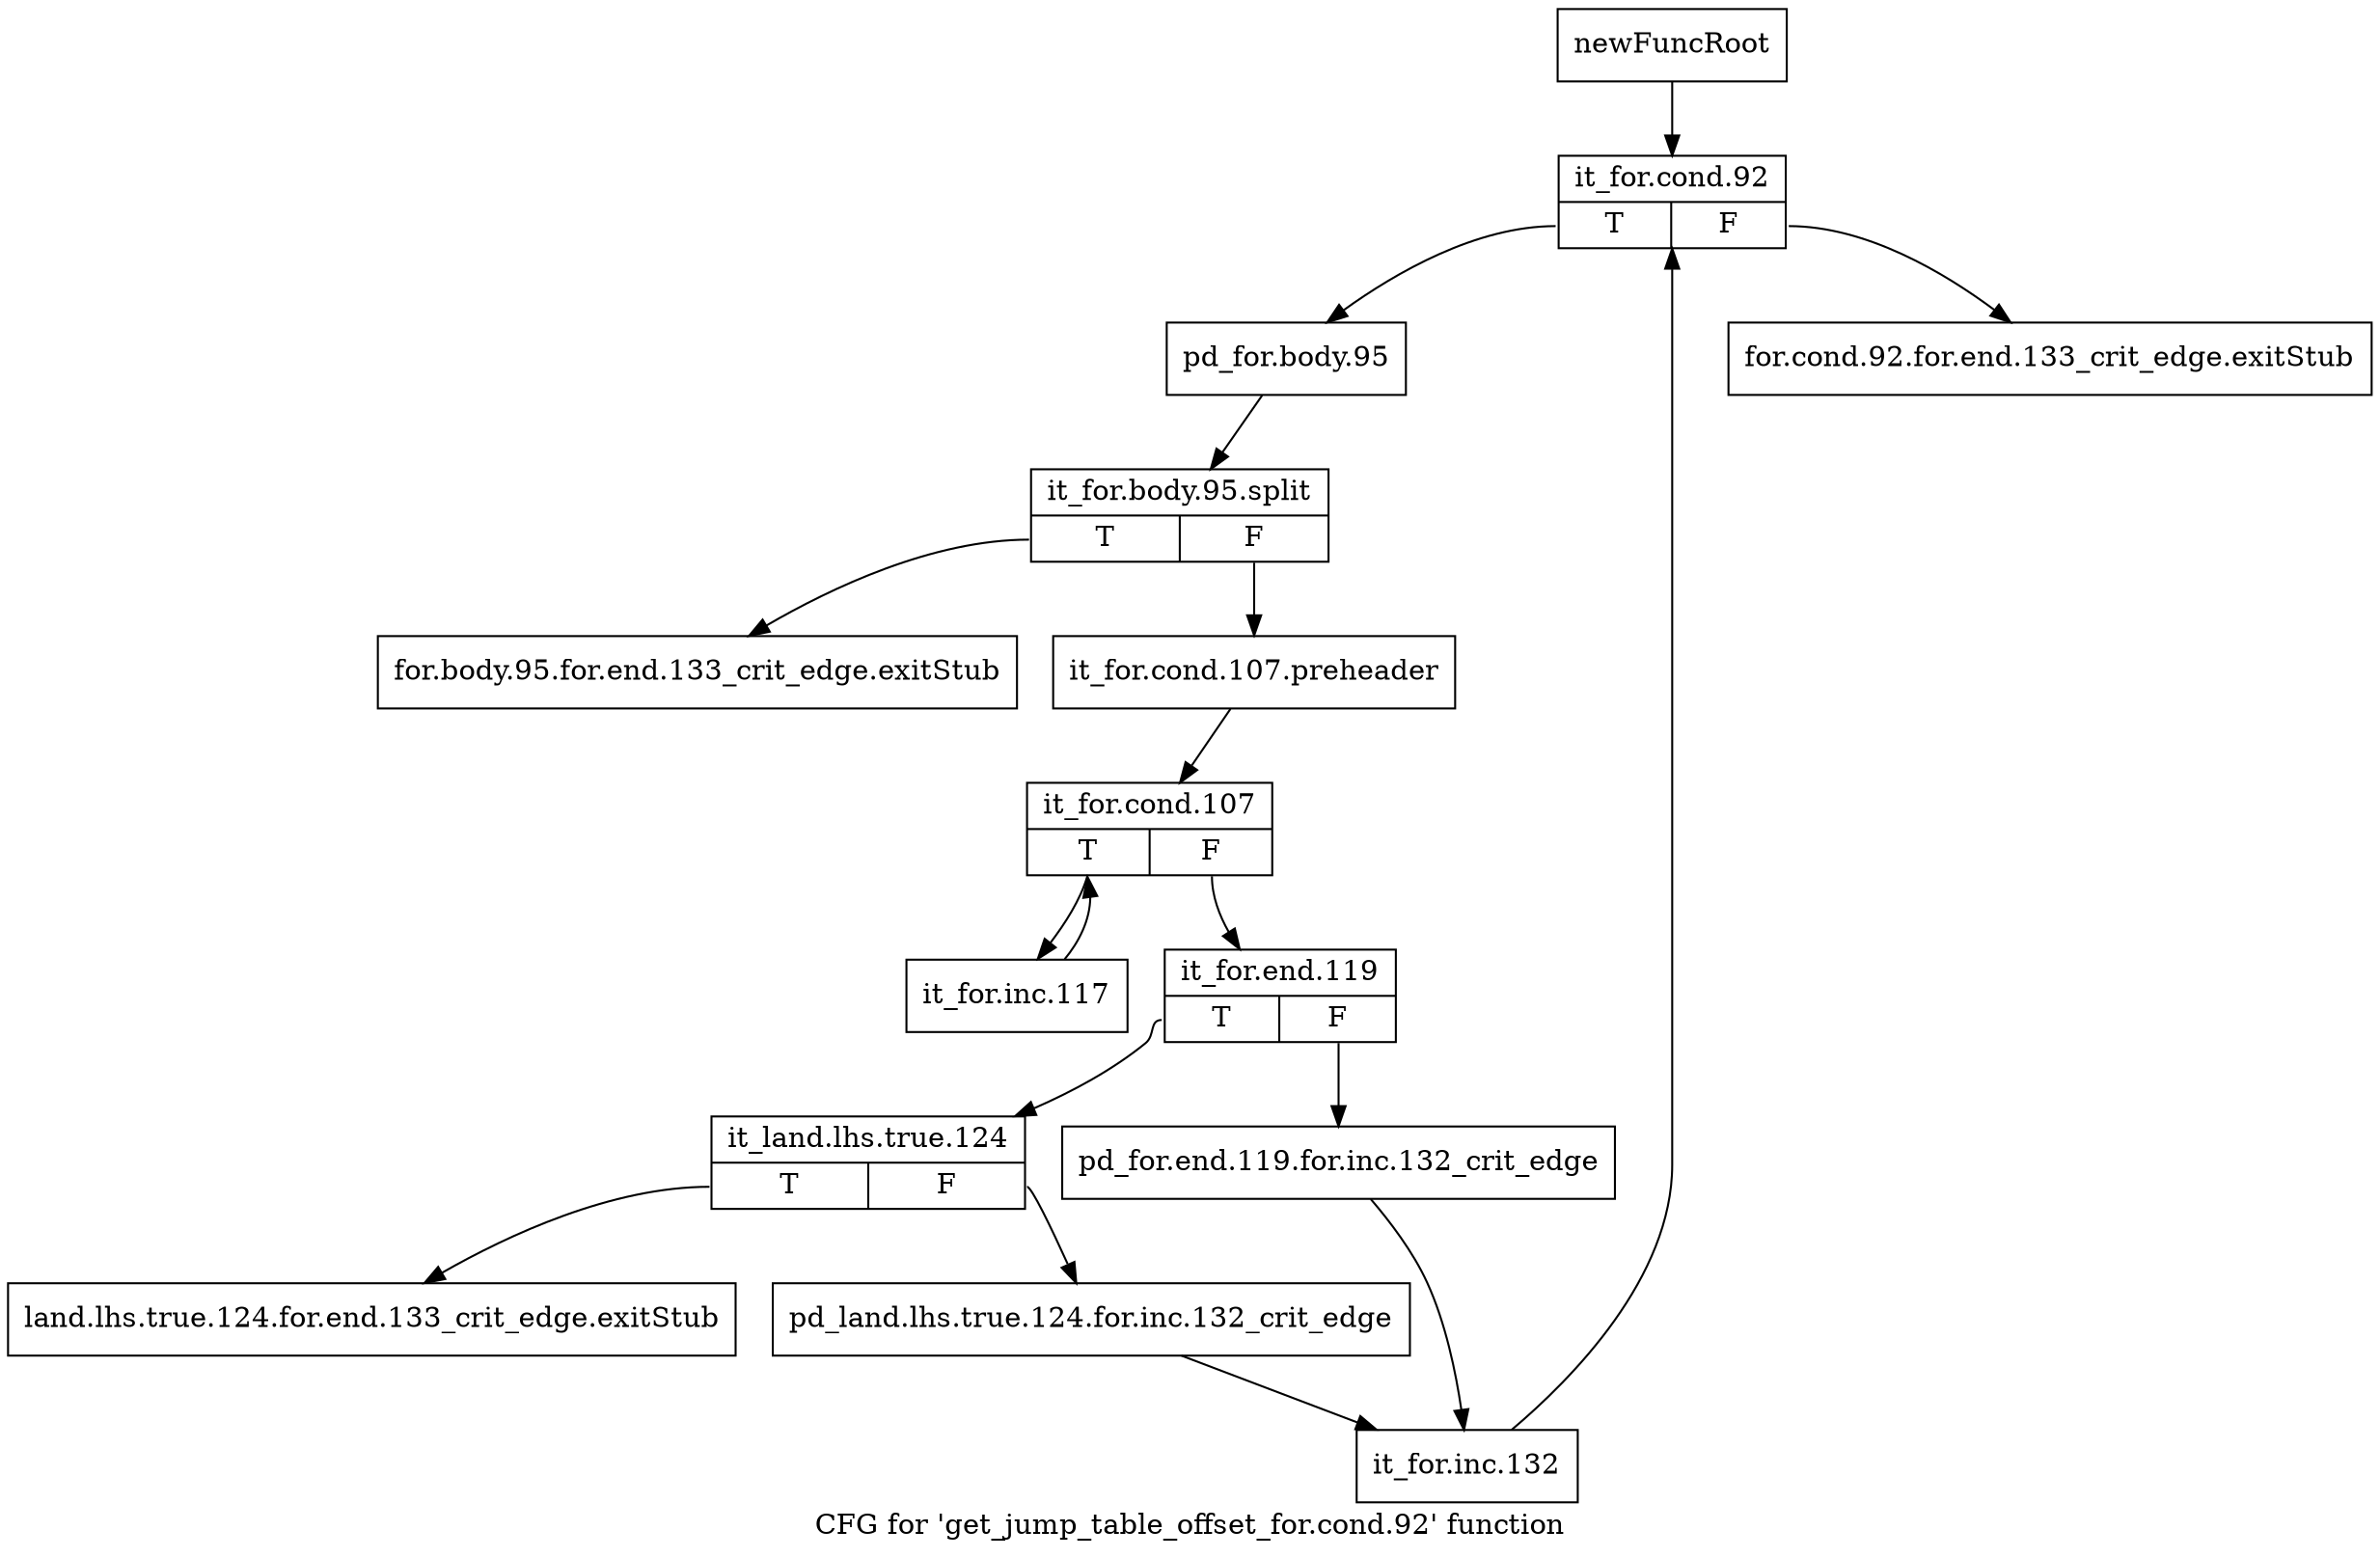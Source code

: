 digraph "CFG for 'get_jump_table_offset_for.cond.92' function" {
	label="CFG for 'get_jump_table_offset_for.cond.92' function";

	Node0xc09a010 [shape=record,label="{newFuncRoot}"];
	Node0xc09a010 -> Node0xc09a150;
	Node0xc09a060 [shape=record,label="{for.cond.92.for.end.133_crit_edge.exitStub}"];
	Node0xc09a0b0 [shape=record,label="{for.body.95.for.end.133_crit_edge.exitStub}"];
	Node0xc09a100 [shape=record,label="{land.lhs.true.124.for.end.133_crit_edge.exitStub}"];
	Node0xc09a150 [shape=record,label="{it_for.cond.92|{<s0>T|<s1>F}}"];
	Node0xc09a150:s0 -> Node0xc09a1a0;
	Node0xc09a150:s1 -> Node0xc09a060;
	Node0xc09a1a0 [shape=record,label="{pd_for.body.95}"];
	Node0xc09a1a0 -> Node0xfc0b090;
	Node0xfc0b090 [shape=record,label="{it_for.body.95.split|{<s0>T|<s1>F}}"];
	Node0xfc0b090:s0 -> Node0xc09a0b0;
	Node0xfc0b090:s1 -> Node0xc09a1f0;
	Node0xc09a1f0 [shape=record,label="{it_for.cond.107.preheader}"];
	Node0xc09a1f0 -> Node0xc09a240;
	Node0xc09a240 [shape=record,label="{it_for.cond.107|{<s0>T|<s1>F}}"];
	Node0xc09a240:s0 -> Node0xc09a420;
	Node0xc09a240:s1 -> Node0xc09a290;
	Node0xc09a290 [shape=record,label="{it_for.end.119|{<s0>T|<s1>F}}"];
	Node0xc09a290:s0 -> Node0xc09a330;
	Node0xc09a290:s1 -> Node0xc09a2e0;
	Node0xc09a2e0 [shape=record,label="{pd_for.end.119.for.inc.132_crit_edge}"];
	Node0xc09a2e0 -> Node0xc09a3d0;
	Node0xc09a330 [shape=record,label="{it_land.lhs.true.124|{<s0>T|<s1>F}}"];
	Node0xc09a330:s0 -> Node0xc09a100;
	Node0xc09a330:s1 -> Node0xc09a380;
	Node0xc09a380 [shape=record,label="{pd_land.lhs.true.124.for.inc.132_crit_edge}"];
	Node0xc09a380 -> Node0xc09a3d0;
	Node0xc09a3d0 [shape=record,label="{it_for.inc.132}"];
	Node0xc09a3d0 -> Node0xc09a150;
	Node0xc09a420 [shape=record,label="{it_for.inc.117}"];
	Node0xc09a420 -> Node0xc09a240;
}
